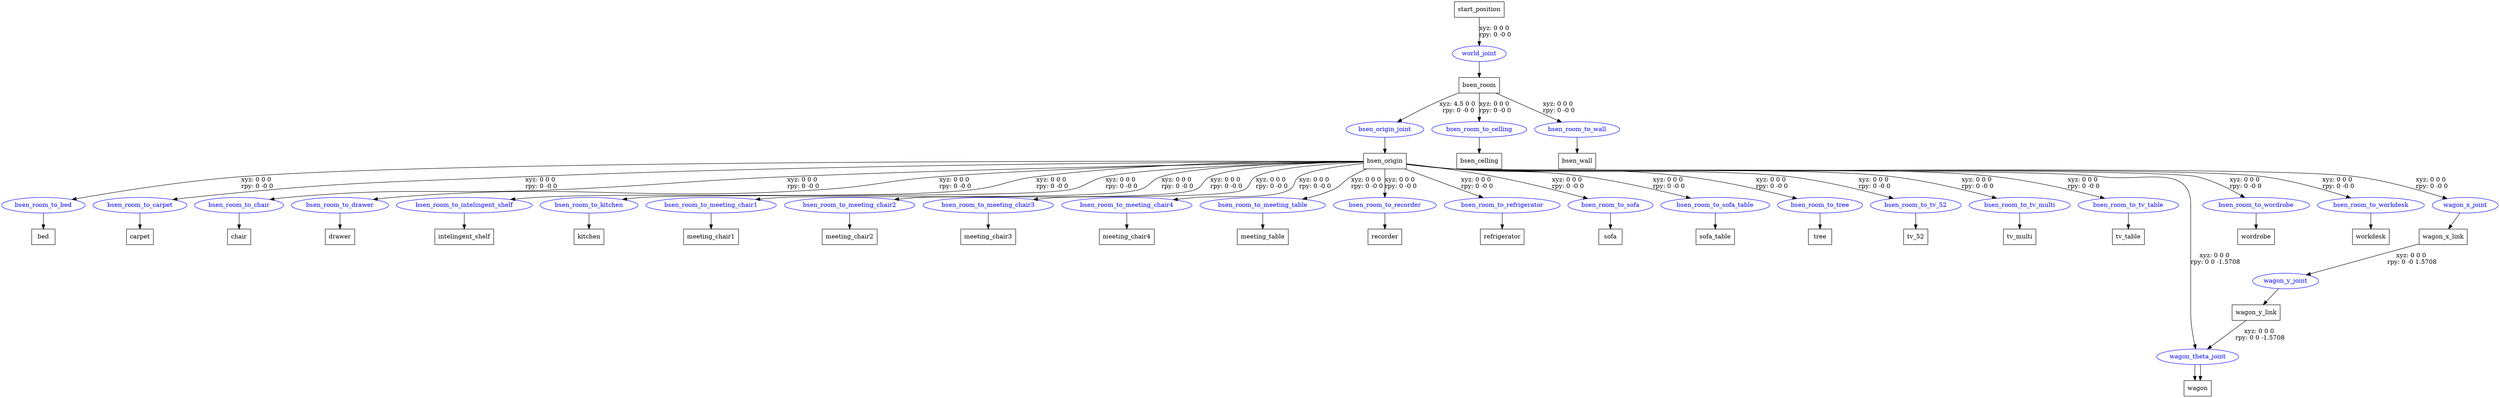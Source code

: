 digraph G {
node [shape=box];
"start_position" [label="start_position"];
"bsen_room" [label="bsen_room"];
"bsen_origin" [label="bsen_origin"];
"bed" [label="bed"];
"carpet" [label="carpet"];
"chair" [label="chair"];
"drawer" [label="drawer"];
"intelingent_shelf" [label="intelingent_shelf"];
"kitchen" [label="kitchen"];
"meeting_chair1" [label="meeting_chair1"];
"meeting_chair2" [label="meeting_chair2"];
"meeting_chair3" [label="meeting_chair3"];
"meeting_chair4" [label="meeting_chair4"];
"meeting_table" [label="meeting_table"];
"recorder" [label="recorder"];
"refrigerator" [label="refrigerator"];
"sofa" [label="sofa"];
"sofa_table" [label="sofa_table"];
"tree" [label="tree"];
"tv_52" [label="tv_52"];
"tv_multi" [label="tv_multi"];
"tv_table" [label="tv_table"];
"wagon" [label="wagon"];
"wordrobe" [label="wordrobe"];
"workdesk" [label="workdesk"];
"wagon_x_link" [label="wagon_x_link"];
"wagon_y_link" [label="wagon_y_link"];
"wagon" [label="wagon"];
"bsen_celling" [label="bsen_celling"];
"bsen_wall" [label="bsen_wall"];
node [shape=ellipse, color=blue, fontcolor=blue];
"start_position" -> "world_joint" [label="xyz: 0 0 0 \nrpy: 0 -0 0"]
"world_joint" -> "bsen_room"
"bsen_room" -> "bsen_origin_joint" [label="xyz: 4.5 0 0 \nrpy: 0 -0 0"]
"bsen_origin_joint" -> "bsen_origin"
"bsen_origin" -> "bsen_room_to_bed" [label="xyz: 0 0 0 \nrpy: 0 -0 0"]
"bsen_room_to_bed" -> "bed"
"bsen_origin" -> "bsen_room_to_carpet" [label="xyz: 0 0 0 \nrpy: 0 -0 0"]
"bsen_room_to_carpet" -> "carpet"
"bsen_origin" -> "bsen_room_to_chair" [label="xyz: 0 0 0 \nrpy: 0 -0 0"]
"bsen_room_to_chair" -> "chair"
"bsen_origin" -> "bsen_room_to_drawer" [label="xyz: 0 0 0 \nrpy: 0 -0 0"]
"bsen_room_to_drawer" -> "drawer"
"bsen_origin" -> "bsen_room_to_intelingent_shelf" [label="xyz: 0 0 0 \nrpy: 0 -0 0"]
"bsen_room_to_intelingent_shelf" -> "intelingent_shelf"
"bsen_origin" -> "bsen_room_to_kitchen" [label="xyz: 0 0 0 \nrpy: 0 -0 0"]
"bsen_room_to_kitchen" -> "kitchen"
"bsen_origin" -> "bsen_room_to_meeting_chair1" [label="xyz: 0 0 0 \nrpy: 0 -0 0"]
"bsen_room_to_meeting_chair1" -> "meeting_chair1"
"bsen_origin" -> "bsen_room_to_meeting_chair2" [label="xyz: 0 0 0 \nrpy: 0 -0 0"]
"bsen_room_to_meeting_chair2" -> "meeting_chair2"
"bsen_origin" -> "bsen_room_to_meeting_chair3" [label="xyz: 0 0 0 \nrpy: 0 -0 0"]
"bsen_room_to_meeting_chair3" -> "meeting_chair3"
"bsen_origin" -> "bsen_room_to_meeting_chair4" [label="xyz: 0 0 0 \nrpy: 0 -0 0"]
"bsen_room_to_meeting_chair4" -> "meeting_chair4"
"bsen_origin" -> "bsen_room_to_meeting_table" [label="xyz: 0 0 0 \nrpy: 0 -0 0"]
"bsen_room_to_meeting_table" -> "meeting_table"
"bsen_origin" -> "bsen_room_to_recorder" [label="xyz: 0 0 0 \nrpy: 0 -0 0"]
"bsen_room_to_recorder" -> "recorder"
"bsen_origin" -> "bsen_room_to_refrigerator" [label="xyz: 0 0 0 \nrpy: 0 -0 0"]
"bsen_room_to_refrigerator" -> "refrigerator"
"bsen_origin" -> "bsen_room_to_sofa" [label="xyz: 0 0 0 \nrpy: 0 -0 0"]
"bsen_room_to_sofa" -> "sofa"
"bsen_origin" -> "bsen_room_to_sofa_table" [label="xyz: 0 0 0 \nrpy: 0 -0 0"]
"bsen_room_to_sofa_table" -> "sofa_table"
"bsen_origin" -> "bsen_room_to_tree" [label="xyz: 0 0 0 \nrpy: 0 -0 0"]
"bsen_room_to_tree" -> "tree"
"bsen_origin" -> "bsen_room_to_tv_52" [label="xyz: 0 0 0 \nrpy: 0 -0 0"]
"bsen_room_to_tv_52" -> "tv_52"
"bsen_origin" -> "bsen_room_to_tv_multi" [label="xyz: 0 0 0 \nrpy: 0 -0 0"]
"bsen_room_to_tv_multi" -> "tv_multi"
"bsen_origin" -> "bsen_room_to_tv_table" [label="xyz: 0 0 0 \nrpy: 0 -0 0"]
"bsen_room_to_tv_table" -> "tv_table"
"bsen_origin" -> "wagon_theta_joint" [label="xyz: 0 0 0 \nrpy: 0 0 -1.5708"]
"wagon_theta_joint" -> "wagon"
"bsen_origin" -> "bsen_room_to_wordrobe" [label="xyz: 0 0 0 \nrpy: 0 -0 0"]
"bsen_room_to_wordrobe" -> "wordrobe"
"bsen_origin" -> "bsen_room_to_workdesk" [label="xyz: 0 0 0 \nrpy: 0 -0 0"]
"bsen_room_to_workdesk" -> "workdesk"
"bsen_origin" -> "wagon_x_joint" [label="xyz: 0 0 0 \nrpy: 0 -0 0"]
"wagon_x_joint" -> "wagon_x_link"
"wagon_x_link" -> "wagon_y_joint" [label="xyz: 0 0 0 \nrpy: 0 -0 1.5708"]
"wagon_y_joint" -> "wagon_y_link"
"wagon_y_link" -> "wagon_theta_joint" [label="xyz: 0 0 0 \nrpy: 0 0 -1.5708"]
"wagon_theta_joint" -> "wagon"
"bsen_room" -> "bsen_room_to_celling" [label="xyz: 0 0 0 \nrpy: 0 -0 0"]
"bsen_room_to_celling" -> "bsen_celling"
"bsen_room" -> "bsen_room_to_wall" [label="xyz: 0 0 0 \nrpy: 0 -0 0"]
"bsen_room_to_wall" -> "bsen_wall"
}

